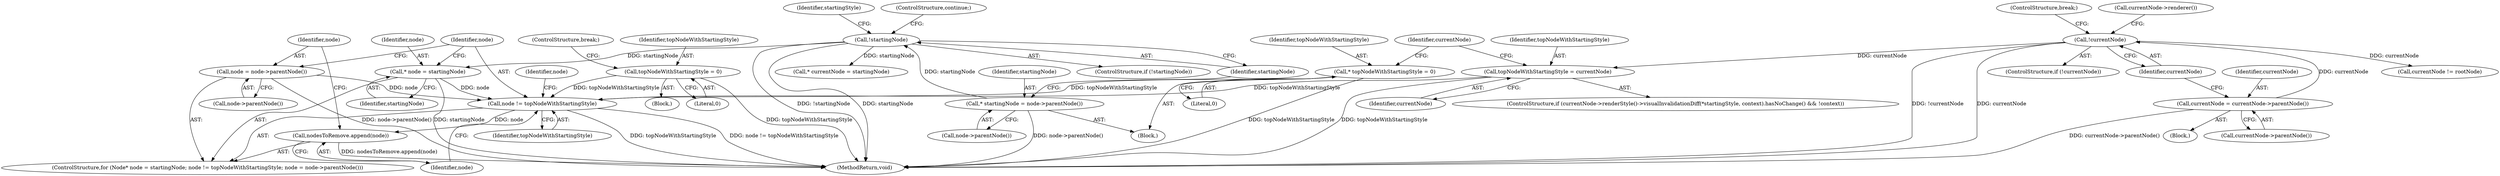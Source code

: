 digraph "0_Chrome_b2b21468c1f7f08b30a7c1755316f6026c50eb2a@pointer" {
"1000210" [label="(Call,node != topNodeWithStartingStyle)"];
"1000213" [label="(Call,node = node->parentNode())"];
"1000207" [label="(Call,* node = startingNode)"];
"1000135" [label="(Call,!startingNode)"];
"1000131" [label="(Call,* startingNode = node->parentNode())"];
"1000189" [label="(Call,topNodeWithStartingStyle = 0)"];
"1000199" [label="(Call,topNodeWithStartingStyle = currentNode)"];
"1000172" [label="(Call,!currentNode)"];
"1000168" [label="(Call,currentNode = currentNode->parentNode())"];
"1000151" [label="(Call,* topNodeWithStartingStyle = 0)"];
"1000216" [label="(Call,nodesToRemove.append(node))"];
"1000217" [label="(Identifier,node)"];
"1000135" [label="(Call,!startingNode)"];
"1000156" [label="(Identifier,currentNode)"];
"1000158" [label="(Block,)"];
"1000191" [label="(Literal,0)"];
"1000215" [label="(Call,node->parentNode())"];
"1000201" [label="(Identifier,currentNode)"];
"1000132" [label="(Identifier,startingNode)"];
"1000155" [label="(Call,currentNode != rootNode)"];
"1000213" [label="(Call,node = node->parentNode())"];
"1000122" [label="(Block,)"];
"1000194" [label="(ControlStructure,if (currentNode->renderStyle()->visualInvalidationDiff(*startingStyle, context).hasNoChange() && !context))"];
"1000199" [label="(Call,topNodeWithStartingStyle = currentNode)"];
"1000169" [label="(Identifier,currentNode)"];
"1000189" [label="(Call,topNodeWithStartingStyle = 0)"];
"1000214" [label="(Identifier,node)"];
"1000211" [label="(Identifier,node)"];
"1000216" [label="(Call,nodesToRemove.append(node))"];
"1000209" [label="(Identifier,startingNode)"];
"1000136" [label="(Identifier,startingNode)"];
"1000192" [label="(ControlStructure,break;)"];
"1000170" [label="(Call,currentNode->parentNode())"];
"1000168" [label="(Call,currentNode = currentNode->parentNode())"];
"1000140" [label="(Identifier,startingStyle)"];
"1000188" [label="(Block,)"];
"1000200" [label="(Identifier,topNodeWithStartingStyle)"];
"1000205" [label="(ControlStructure,for (Node* node = startingNode; node != topNodeWithStartingStyle; node = node->parentNode()))"];
"1000134" [label="(ControlStructure,if (!startingNode))"];
"1000131" [label="(Call,* startingNode = node->parentNode())"];
"1000174" [label="(ControlStructure,break;)"];
"1000210" [label="(Call,node != topNodeWithStartingStyle)"];
"1000133" [label="(Call,node->parentNode())"];
"1000190" [label="(Identifier,topNodeWithStartingStyle)"];
"1000172" [label="(Call,!currentNode)"];
"1000178" [label="(Call,currentNode->renderer())"];
"1000173" [label="(Identifier,currentNode)"];
"1000208" [label="(Identifier,node)"];
"1000153" [label="(Literal,0)"];
"1000151" [label="(Call,* topNodeWithStartingStyle = 0)"];
"1000147" [label="(Call,* currentNode = startingNode)"];
"1000212" [label="(Identifier,topNodeWithStartingStyle)"];
"1000152" [label="(Identifier,topNodeWithStartingStyle)"];
"1000207" [label="(Call,* node = startingNode)"];
"1000118" [label="(Identifier,node)"];
"1000137" [label="(ControlStructure,continue;)"];
"1000171" [label="(ControlStructure,if (!currentNode))"];
"1000248" [label="(MethodReturn,void)"];
"1000210" -> "1000205"  [label="AST: "];
"1000210" -> "1000212"  [label="CFG: "];
"1000211" -> "1000210"  [label="AST: "];
"1000212" -> "1000210"  [label="AST: "];
"1000217" -> "1000210"  [label="CFG: "];
"1000118" -> "1000210"  [label="CFG: "];
"1000210" -> "1000248"  [label="DDG: topNodeWithStartingStyle"];
"1000210" -> "1000248"  [label="DDG: node != topNodeWithStartingStyle"];
"1000213" -> "1000210"  [label="DDG: node"];
"1000207" -> "1000210"  [label="DDG: node"];
"1000189" -> "1000210"  [label="DDG: topNodeWithStartingStyle"];
"1000199" -> "1000210"  [label="DDG: topNodeWithStartingStyle"];
"1000151" -> "1000210"  [label="DDG: topNodeWithStartingStyle"];
"1000210" -> "1000216"  [label="DDG: node"];
"1000213" -> "1000205"  [label="AST: "];
"1000213" -> "1000215"  [label="CFG: "];
"1000214" -> "1000213"  [label="AST: "];
"1000215" -> "1000213"  [label="AST: "];
"1000211" -> "1000213"  [label="CFG: "];
"1000213" -> "1000248"  [label="DDG: node->parentNode()"];
"1000207" -> "1000205"  [label="AST: "];
"1000207" -> "1000209"  [label="CFG: "];
"1000208" -> "1000207"  [label="AST: "];
"1000209" -> "1000207"  [label="AST: "];
"1000211" -> "1000207"  [label="CFG: "];
"1000207" -> "1000248"  [label="DDG: startingNode"];
"1000135" -> "1000207"  [label="DDG: startingNode"];
"1000135" -> "1000134"  [label="AST: "];
"1000135" -> "1000136"  [label="CFG: "];
"1000136" -> "1000135"  [label="AST: "];
"1000137" -> "1000135"  [label="CFG: "];
"1000140" -> "1000135"  [label="CFG: "];
"1000135" -> "1000248"  [label="DDG: !startingNode"];
"1000135" -> "1000248"  [label="DDG: startingNode"];
"1000131" -> "1000135"  [label="DDG: startingNode"];
"1000135" -> "1000147"  [label="DDG: startingNode"];
"1000131" -> "1000122"  [label="AST: "];
"1000131" -> "1000133"  [label="CFG: "];
"1000132" -> "1000131"  [label="AST: "];
"1000133" -> "1000131"  [label="AST: "];
"1000136" -> "1000131"  [label="CFG: "];
"1000131" -> "1000248"  [label="DDG: node->parentNode()"];
"1000189" -> "1000188"  [label="AST: "];
"1000189" -> "1000191"  [label="CFG: "];
"1000190" -> "1000189"  [label="AST: "];
"1000191" -> "1000189"  [label="AST: "];
"1000192" -> "1000189"  [label="CFG: "];
"1000189" -> "1000248"  [label="DDG: topNodeWithStartingStyle"];
"1000199" -> "1000194"  [label="AST: "];
"1000199" -> "1000201"  [label="CFG: "];
"1000200" -> "1000199"  [label="AST: "];
"1000201" -> "1000199"  [label="AST: "];
"1000156" -> "1000199"  [label="CFG: "];
"1000199" -> "1000248"  [label="DDG: topNodeWithStartingStyle"];
"1000172" -> "1000199"  [label="DDG: currentNode"];
"1000172" -> "1000171"  [label="AST: "];
"1000172" -> "1000173"  [label="CFG: "];
"1000173" -> "1000172"  [label="AST: "];
"1000174" -> "1000172"  [label="CFG: "];
"1000178" -> "1000172"  [label="CFG: "];
"1000172" -> "1000248"  [label="DDG: !currentNode"];
"1000172" -> "1000248"  [label="DDG: currentNode"];
"1000172" -> "1000155"  [label="DDG: currentNode"];
"1000168" -> "1000172"  [label="DDG: currentNode"];
"1000168" -> "1000158"  [label="AST: "];
"1000168" -> "1000170"  [label="CFG: "];
"1000169" -> "1000168"  [label="AST: "];
"1000170" -> "1000168"  [label="AST: "];
"1000173" -> "1000168"  [label="CFG: "];
"1000168" -> "1000248"  [label="DDG: currentNode->parentNode()"];
"1000151" -> "1000122"  [label="AST: "];
"1000151" -> "1000153"  [label="CFG: "];
"1000152" -> "1000151"  [label="AST: "];
"1000153" -> "1000151"  [label="AST: "];
"1000156" -> "1000151"  [label="CFG: "];
"1000151" -> "1000248"  [label="DDG: topNodeWithStartingStyle"];
"1000216" -> "1000205"  [label="AST: "];
"1000216" -> "1000217"  [label="CFG: "];
"1000217" -> "1000216"  [label="AST: "];
"1000214" -> "1000216"  [label="CFG: "];
"1000216" -> "1000248"  [label="DDG: nodesToRemove.append(node)"];
}
